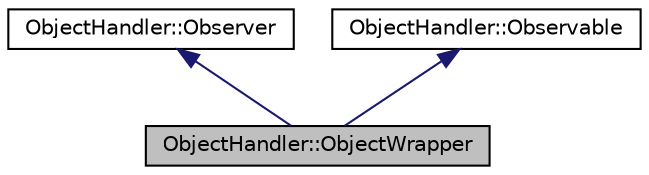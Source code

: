 digraph "ObjectHandler::ObjectWrapper"
{
  edge [fontname="Helvetica",fontsize="10",labelfontname="Helvetica",labelfontsize="10"];
  node [fontname="Helvetica",fontsize="10",shape=record];
  Node4 [label="ObjectHandler::ObjectWrapper",height=0.2,width=0.4,color="black", fillcolor="grey75", style="filled", fontcolor="black"];
  Node5 -> Node4 [dir="back",color="midnightblue",fontsize="10",style="solid",fontname="Helvetica"];
  Node5 [label="ObjectHandler::Observer",height=0.2,width=0.4,color="black", fillcolor="white", style="filled",URL="$class_object_handler_1_1_observer.html",tooltip="Object that gets notified when a given observable changes. "];
  Node6 -> Node4 [dir="back",color="midnightblue",fontsize="10",style="solid",fontname="Helvetica"];
  Node6 [label="ObjectHandler::Observable",height=0.2,width=0.4,color="black", fillcolor="white", style="filled",URL="$class_object_handler_1_1_observable.html",tooltip="Object that notifies its changes to a set of observers. "];
}

